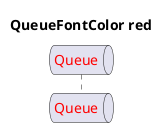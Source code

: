@startuml
'!include ../../../plantuml-styles/plantuml-ae-skinparam-ex.iuml

skinparam QueueFontColor red

title QueueFontColor red

queue Queue 
@enduml